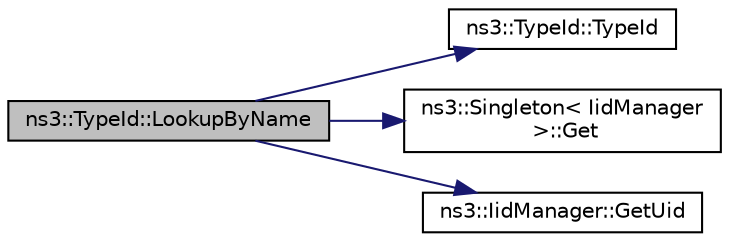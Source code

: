 digraph "ns3::TypeId::LookupByName"
{
 // LATEX_PDF_SIZE
  edge [fontname="Helvetica",fontsize="10",labelfontname="Helvetica",labelfontsize="10"];
  node [fontname="Helvetica",fontsize="10",shape=record];
  rankdir="LR";
  Node1 [label="ns3::TypeId::LookupByName",height=0.2,width=0.4,color="black", fillcolor="grey75", style="filled", fontcolor="black",tooltip="Get a TypeId by name."];
  Node1 -> Node2 [color="midnightblue",fontsize="10",style="solid",fontname="Helvetica"];
  Node2 [label="ns3::TypeId::TypeId",height=0.2,width=0.4,color="black", fillcolor="white", style="filled",URL="$classns3_1_1_type_id.html#ab76e26690f1af4f1cffa6a72245e8928",tooltip="Default constructor."];
  Node1 -> Node3 [color="midnightblue",fontsize="10",style="solid",fontname="Helvetica"];
  Node3 [label="ns3::Singleton\< IidManager\l \>::Get",height=0.2,width=0.4,color="black", fillcolor="white", style="filled",URL="$classns3_1_1_singleton.html#a80a2cd3c25a27ea72add7a9f7a141ffa",tooltip="Get a pointer to the singleton instance."];
  Node1 -> Node4 [color="midnightblue",fontsize="10",style="solid",fontname="Helvetica"];
  Node4 [label="ns3::IidManager::GetUid",height=0.2,width=0.4,color="black", fillcolor="white", style="filled",URL="$classns3_1_1_iid_manager.html#a57d8582dc3a317229cb74902625c98a0",tooltip="Get a type id by name."];
}
